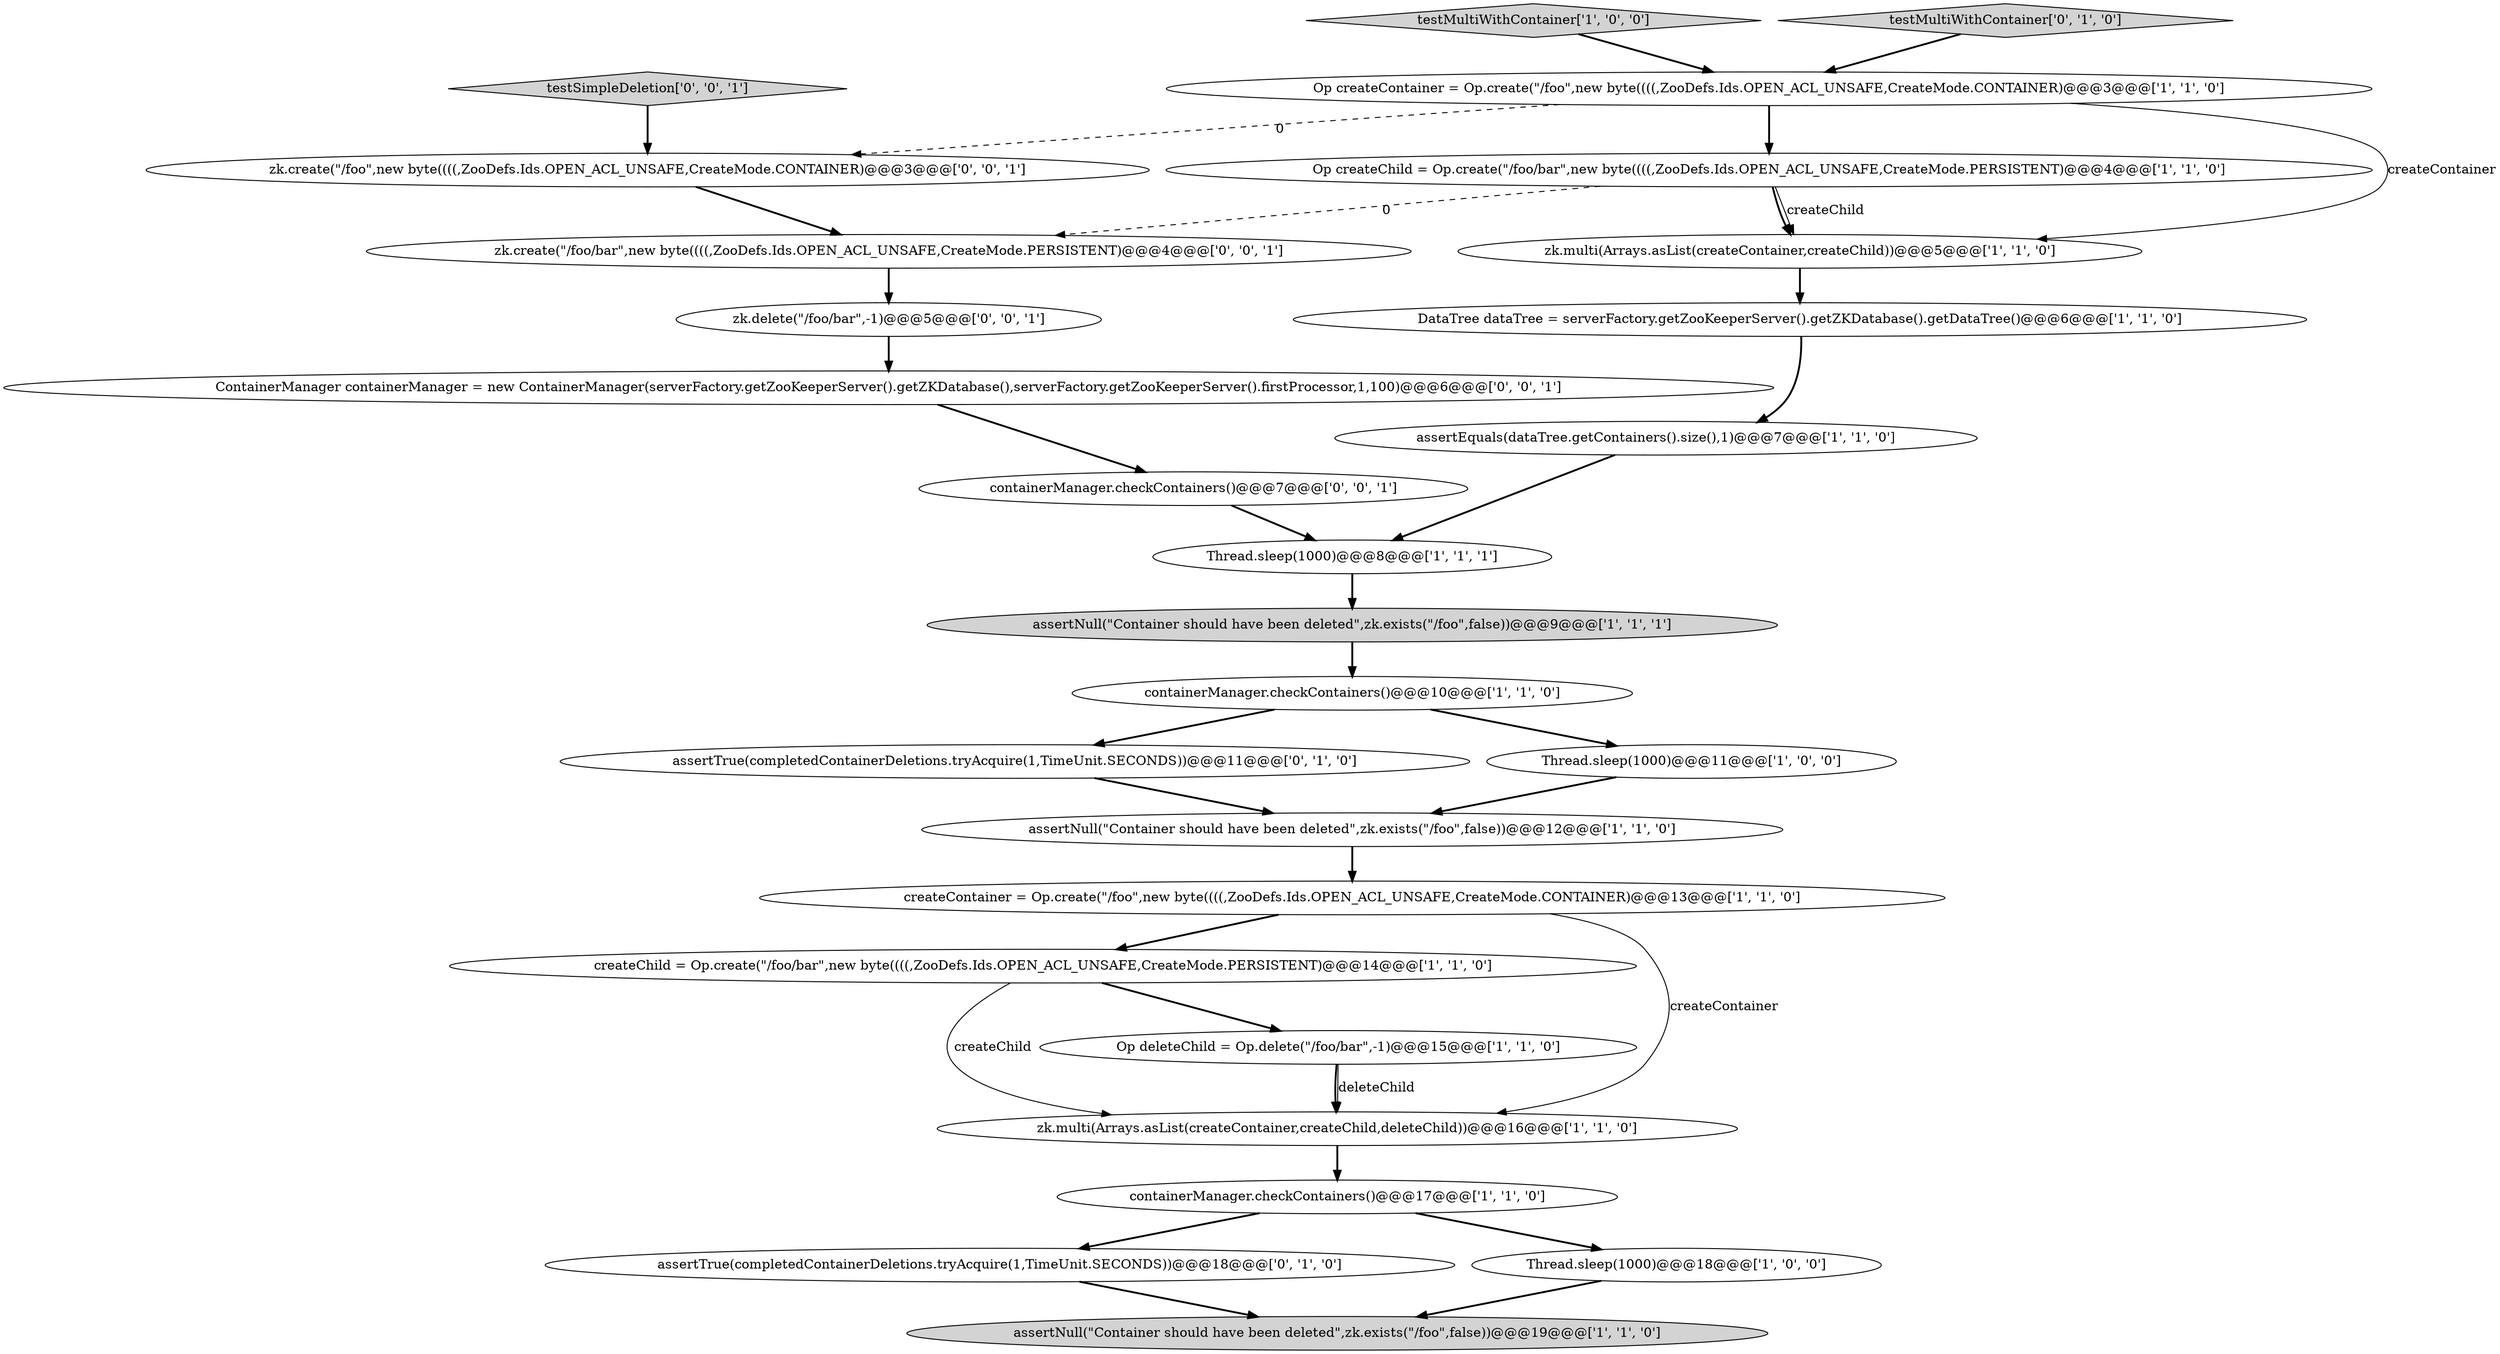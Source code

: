 digraph {
23 [style = filled, label = "ContainerManager containerManager = new ContainerManager(serverFactory.getZooKeeperServer().getZKDatabase(),serverFactory.getZooKeeperServer().firstProcessor,1,100)@@@6@@@['0', '0', '1']", fillcolor = white, shape = ellipse image = "AAA0AAABBB3BBB"];
5 [style = filled, label = "assertNull(\"Container should have been deleted\",zk.exists(\"/foo\",false))@@@19@@@['1', '1', '0']", fillcolor = lightgray, shape = ellipse image = "AAA0AAABBB1BBB"];
1 [style = filled, label = "containerManager.checkContainers()@@@17@@@['1', '1', '0']", fillcolor = white, shape = ellipse image = "AAA0AAABBB1BBB"];
9 [style = filled, label = "zk.multi(Arrays.asList(createContainer,createChild))@@@5@@@['1', '1', '0']", fillcolor = white, shape = ellipse image = "AAA0AAABBB1BBB"];
0 [style = filled, label = "assertNull(\"Container should have been deleted\",zk.exists(\"/foo\",false))@@@12@@@['1', '1', '0']", fillcolor = white, shape = ellipse image = "AAA0AAABBB1BBB"];
3 [style = filled, label = "createChild = Op.create(\"/foo/bar\",new byte((((,ZooDefs.Ids.OPEN_ACL_UNSAFE,CreateMode.PERSISTENT)@@@14@@@['1', '1', '0']", fillcolor = white, shape = ellipse image = "AAA0AAABBB1BBB"];
16 [style = filled, label = "testMultiWithContainer['1', '0', '0']", fillcolor = lightgray, shape = diamond image = "AAA0AAABBB1BBB"];
4 [style = filled, label = "Op deleteChild = Op.delete(\"/foo/bar\",-1)@@@15@@@['1', '1', '0']", fillcolor = white, shape = ellipse image = "AAA0AAABBB1BBB"];
19 [style = filled, label = "assertTrue(completedContainerDeletions.tryAcquire(1,TimeUnit.SECONDS))@@@11@@@['0', '1', '0']", fillcolor = white, shape = ellipse image = "AAA0AAABBB2BBB"];
26 [style = filled, label = "testSimpleDeletion['0', '0', '1']", fillcolor = lightgray, shape = diamond image = "AAA0AAABBB3BBB"];
10 [style = filled, label = "assertEquals(dataTree.getContainers().size(),1)@@@7@@@['1', '1', '0']", fillcolor = white, shape = ellipse image = "AAA0AAABBB1BBB"];
8 [style = filled, label = "Op createChild = Op.create(\"/foo/bar\",new byte((((,ZooDefs.Ids.OPEN_ACL_UNSAFE,CreateMode.PERSISTENT)@@@4@@@['1', '1', '0']", fillcolor = white, shape = ellipse image = "AAA0AAABBB1BBB"];
7 [style = filled, label = "zk.multi(Arrays.asList(createContainer,createChild,deleteChild))@@@16@@@['1', '1', '0']", fillcolor = white, shape = ellipse image = "AAA0AAABBB1BBB"];
21 [style = filled, label = "zk.create(\"/foo/bar\",new byte((((,ZooDefs.Ids.OPEN_ACL_UNSAFE,CreateMode.PERSISTENT)@@@4@@@['0', '0', '1']", fillcolor = white, shape = ellipse image = "AAA0AAABBB3BBB"];
18 [style = filled, label = "testMultiWithContainer['0', '1', '0']", fillcolor = lightgray, shape = diamond image = "AAA0AAABBB2BBB"];
2 [style = filled, label = "containerManager.checkContainers()@@@10@@@['1', '1', '0']", fillcolor = white, shape = ellipse image = "AAA0AAABBB1BBB"];
20 [style = filled, label = "assertTrue(completedContainerDeletions.tryAcquire(1,TimeUnit.SECONDS))@@@18@@@['0', '1', '0']", fillcolor = white, shape = ellipse image = "AAA0AAABBB2BBB"];
17 [style = filled, label = "Thread.sleep(1000)@@@11@@@['1', '0', '0']", fillcolor = white, shape = ellipse image = "AAA0AAABBB1BBB"];
24 [style = filled, label = "containerManager.checkContainers()@@@7@@@['0', '0', '1']", fillcolor = white, shape = ellipse image = "AAA0AAABBB3BBB"];
14 [style = filled, label = "createContainer = Op.create(\"/foo\",new byte((((,ZooDefs.Ids.OPEN_ACL_UNSAFE,CreateMode.CONTAINER)@@@13@@@['1', '1', '0']", fillcolor = white, shape = ellipse image = "AAA0AAABBB1BBB"];
11 [style = filled, label = "Thread.sleep(1000)@@@18@@@['1', '0', '0']", fillcolor = white, shape = ellipse image = "AAA0AAABBB1BBB"];
25 [style = filled, label = "zk.delete(\"/foo/bar\",-1)@@@5@@@['0', '0', '1']", fillcolor = white, shape = ellipse image = "AAA0AAABBB3BBB"];
13 [style = filled, label = "assertNull(\"Container should have been deleted\",zk.exists(\"/foo\",false))@@@9@@@['1', '1', '1']", fillcolor = lightgray, shape = ellipse image = "AAA0AAABBB1BBB"];
12 [style = filled, label = "DataTree dataTree = serverFactory.getZooKeeperServer().getZKDatabase().getDataTree()@@@6@@@['1', '1', '0']", fillcolor = white, shape = ellipse image = "AAA0AAABBB1BBB"];
22 [style = filled, label = "zk.create(\"/foo\",new byte((((,ZooDefs.Ids.OPEN_ACL_UNSAFE,CreateMode.CONTAINER)@@@3@@@['0', '0', '1']", fillcolor = white, shape = ellipse image = "AAA0AAABBB3BBB"];
15 [style = filled, label = "Thread.sleep(1000)@@@8@@@['1', '1', '1']", fillcolor = white, shape = ellipse image = "AAA0AAABBB1BBB"];
6 [style = filled, label = "Op createContainer = Op.create(\"/foo\",new byte((((,ZooDefs.Ids.OPEN_ACL_UNSAFE,CreateMode.CONTAINER)@@@3@@@['1', '1', '0']", fillcolor = white, shape = ellipse image = "AAA0AAABBB1BBB"];
25->23 [style = bold, label=""];
26->22 [style = bold, label=""];
8->9 [style = bold, label=""];
4->7 [style = bold, label=""];
14->3 [style = bold, label=""];
23->24 [style = bold, label=""];
3->7 [style = solid, label="createChild"];
20->5 [style = bold, label=""];
24->15 [style = bold, label=""];
4->7 [style = solid, label="deleteChild"];
19->0 [style = bold, label=""];
6->22 [style = dashed, label="0"];
6->8 [style = bold, label=""];
14->7 [style = solid, label="createContainer"];
2->17 [style = bold, label=""];
1->11 [style = bold, label=""];
8->21 [style = dashed, label="0"];
21->25 [style = bold, label=""];
12->10 [style = bold, label=""];
2->19 [style = bold, label=""];
16->6 [style = bold, label=""];
15->13 [style = bold, label=""];
10->15 [style = bold, label=""];
22->21 [style = bold, label=""];
7->1 [style = bold, label=""];
8->9 [style = solid, label="createChild"];
6->9 [style = solid, label="createContainer"];
1->20 [style = bold, label=""];
0->14 [style = bold, label=""];
13->2 [style = bold, label=""];
3->4 [style = bold, label=""];
17->0 [style = bold, label=""];
18->6 [style = bold, label=""];
11->5 [style = bold, label=""];
9->12 [style = bold, label=""];
}
